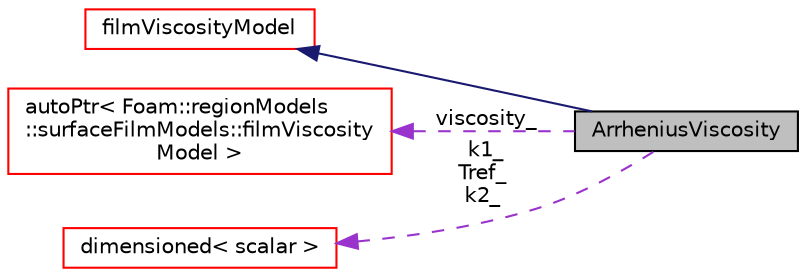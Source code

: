 digraph "ArrheniusViscosity"
{
  bgcolor="transparent";
  edge [fontname="Helvetica",fontsize="10",labelfontname="Helvetica",labelfontsize="10"];
  node [fontname="Helvetica",fontsize="10",shape=record];
  rankdir="LR";
  Node4 [label="ArrheniusViscosity",height=0.2,width=0.4,color="black", fillcolor="grey75", style="filled", fontcolor="black"];
  Node5 -> Node4 [dir="back",color="midnightblue",fontsize="10",style="solid",fontname="Helvetica"];
  Node5 [label="filmViscosityModel",height=0.2,width=0.4,color="red",URL="$a30221.html"];
  Node79 -> Node4 [dir="back",color="darkorchid3",fontsize="10",style="dashed",label=" viscosity_" ,fontname="Helvetica"];
  Node79 [label="autoPtr\< Foam::regionModels\l::surfaceFilmModels::filmViscosity\lModel \>",height=0.2,width=0.4,color="red",URL="$a27073.html"];
  Node80 -> Node4 [dir="back",color="darkorchid3",fontsize="10",style="dashed",label=" k1_\nTref_\nk2_" ,fontname="Helvetica"];
  Node80 [label="dimensioned\< scalar \>",height=0.2,width=0.4,color="red",URL="$a27473.html"];
}
